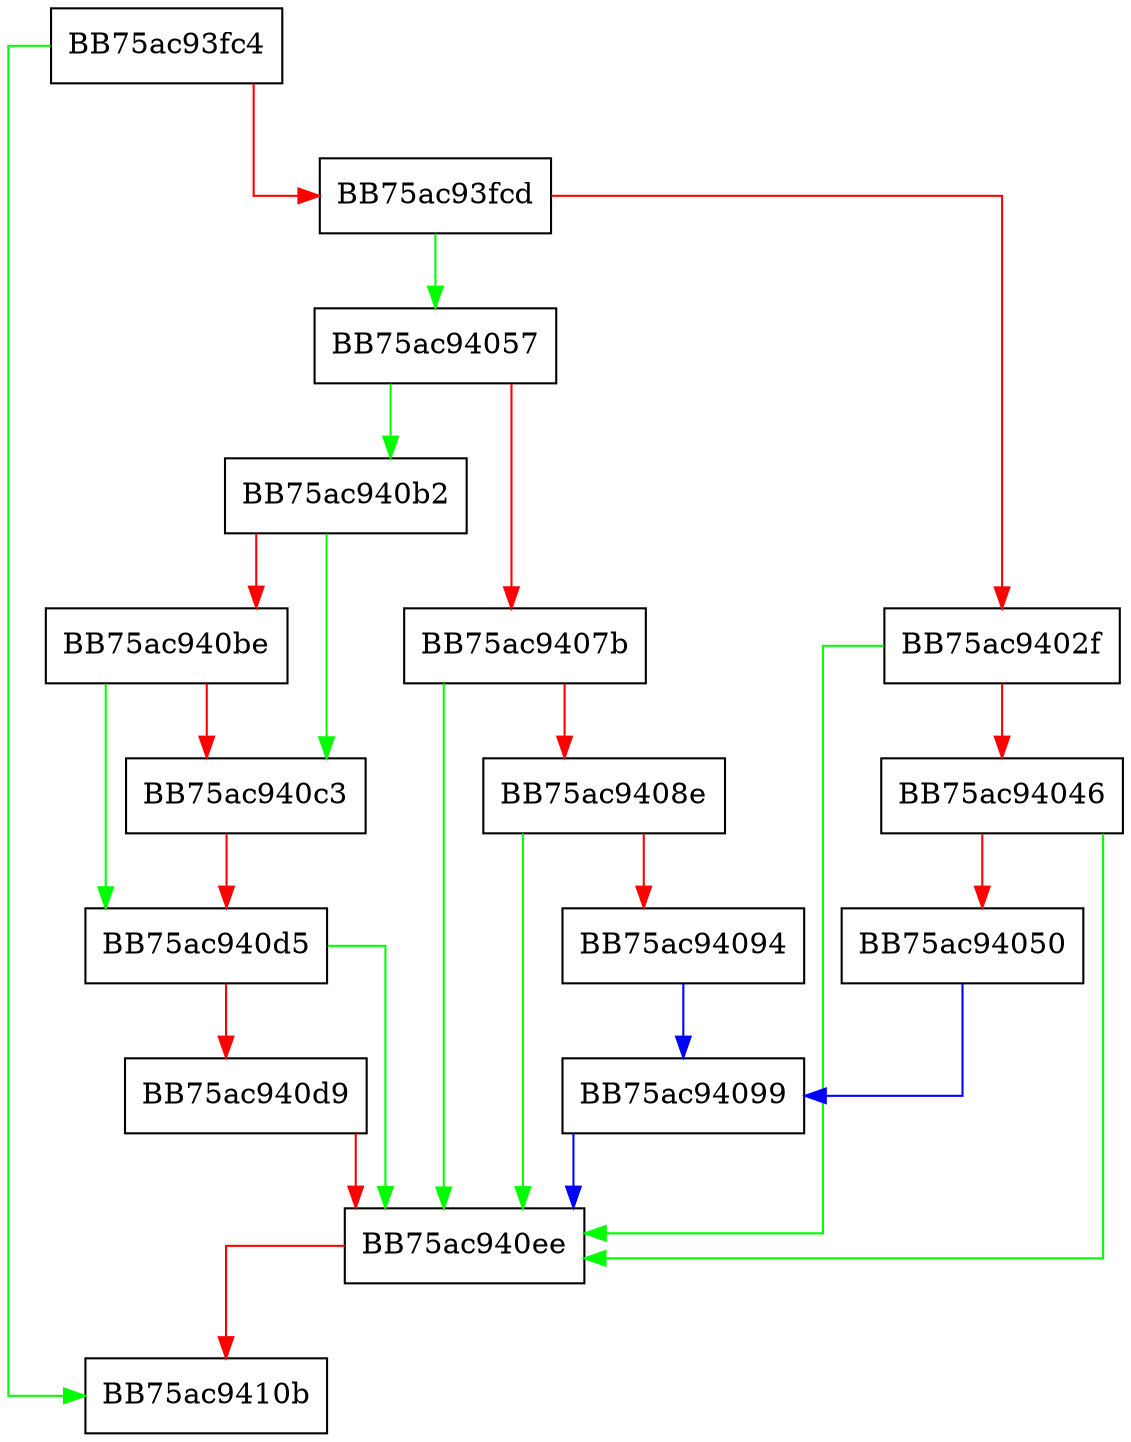 digraph CheckCriticalFileFailure {
  node [shape="box"];
  graph [splines=ortho];
  BB75ac93fc4 -> BB75ac9410b [color="green"];
  BB75ac93fc4 -> BB75ac93fcd [color="red"];
  BB75ac93fcd -> BB75ac94057 [color="green"];
  BB75ac93fcd -> BB75ac9402f [color="red"];
  BB75ac9402f -> BB75ac940ee [color="green"];
  BB75ac9402f -> BB75ac94046 [color="red"];
  BB75ac94046 -> BB75ac940ee [color="green"];
  BB75ac94046 -> BB75ac94050 [color="red"];
  BB75ac94050 -> BB75ac94099 [color="blue"];
  BB75ac94057 -> BB75ac940b2 [color="green"];
  BB75ac94057 -> BB75ac9407b [color="red"];
  BB75ac9407b -> BB75ac940ee [color="green"];
  BB75ac9407b -> BB75ac9408e [color="red"];
  BB75ac9408e -> BB75ac940ee [color="green"];
  BB75ac9408e -> BB75ac94094 [color="red"];
  BB75ac94094 -> BB75ac94099 [color="blue"];
  BB75ac94099 -> BB75ac940ee [color="blue"];
  BB75ac940b2 -> BB75ac940c3 [color="green"];
  BB75ac940b2 -> BB75ac940be [color="red"];
  BB75ac940be -> BB75ac940d5 [color="green"];
  BB75ac940be -> BB75ac940c3 [color="red"];
  BB75ac940c3 -> BB75ac940d5 [color="red"];
  BB75ac940d5 -> BB75ac940ee [color="green"];
  BB75ac940d5 -> BB75ac940d9 [color="red"];
  BB75ac940d9 -> BB75ac940ee [color="red"];
  BB75ac940ee -> BB75ac9410b [color="red"];
}